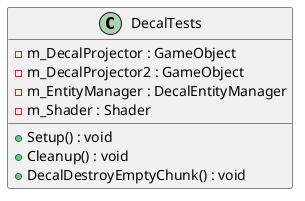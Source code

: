 @startuml
class DecalTests {
    - m_DecalProjector : GameObject
    - m_DecalProjector2 : GameObject
    - m_EntityManager : DecalEntityManager
    - m_Shader : Shader
    + Setup() : void
    + Cleanup() : void
    + DecalDestroyEmptyChunk() : void
}
@enduml
